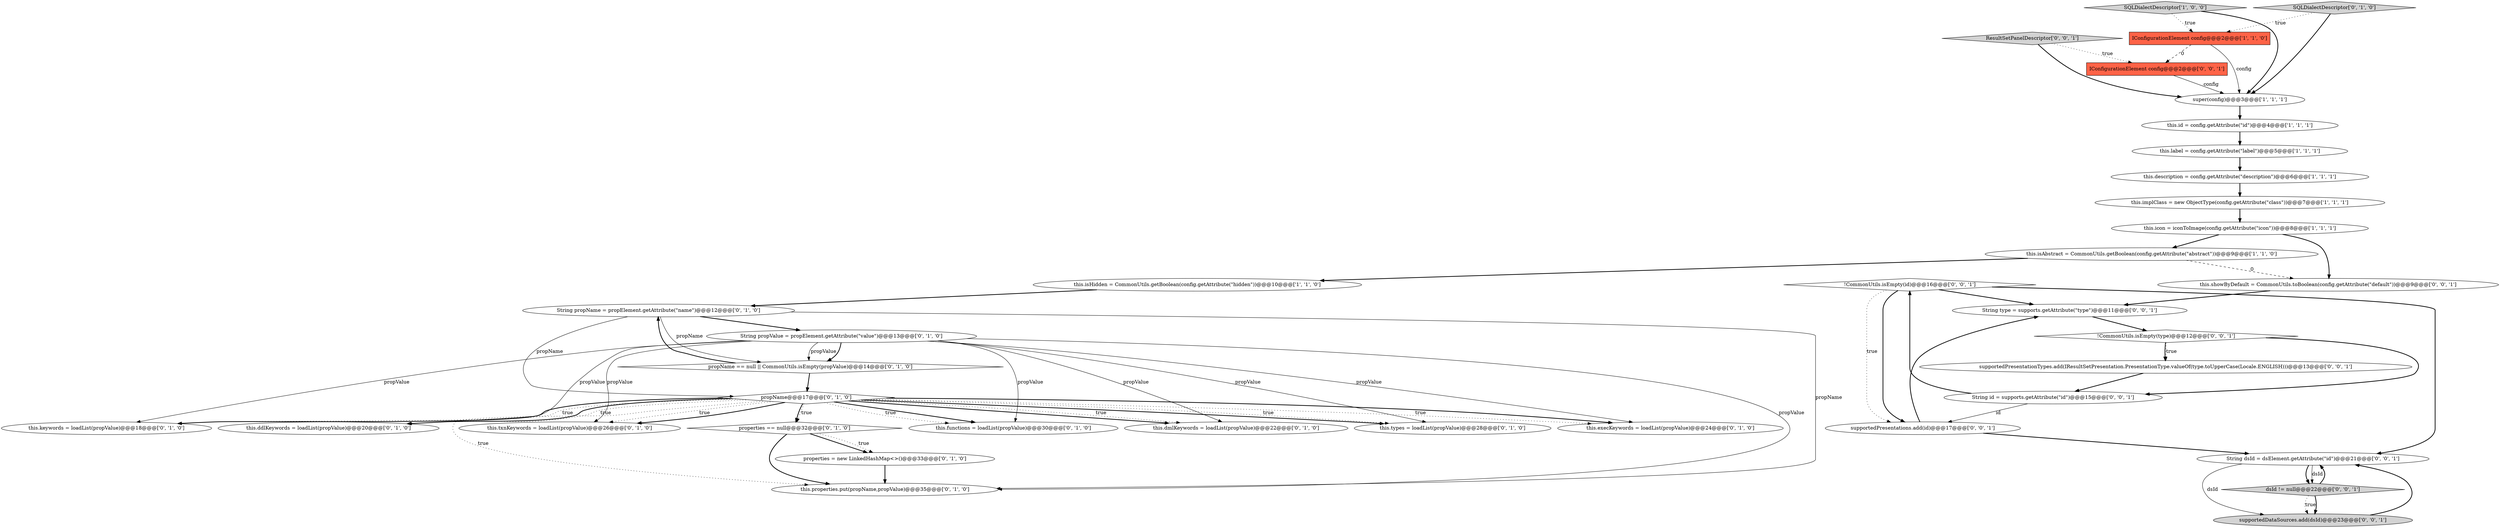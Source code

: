 digraph {
35 [style = filled, label = "String dsId = dsElement.getAttribute(\"id\")@@@21@@@['0', '0', '1']", fillcolor = white, shape = ellipse image = "AAA0AAABBB3BBB"];
15 [style = filled, label = "this.keywords = loadList(propValue)@@@18@@@['0', '1', '0']", fillcolor = white, shape = ellipse image = "AAA1AAABBB2BBB"];
18 [style = filled, label = "propName@@@17@@@['0', '1', '0']", fillcolor = white, shape = diamond image = "AAA1AAABBB2BBB"];
24 [style = filled, label = "this.properties.put(propName,propValue)@@@35@@@['0', '1', '0']", fillcolor = white, shape = ellipse image = "AAA1AAABBB2BBB"];
26 [style = filled, label = "supportedDataSources.add(dsId)@@@23@@@['0', '0', '1']", fillcolor = lightgray, shape = ellipse image = "AAA0AAABBB3BBB"];
3 [style = filled, label = "IConfigurationElement config@@@2@@@['1', '1', '0']", fillcolor = tomato, shape = box image = "AAA0AAABBB1BBB"];
8 [style = filled, label = "super(config)@@@3@@@['1', '1', '1']", fillcolor = white, shape = ellipse image = "AAA0AAABBB1BBB"];
0 [style = filled, label = "this.description = config.getAttribute(\"description\")@@@6@@@['1', '1', '1']", fillcolor = white, shape = ellipse image = "AAA0AAABBB1BBB"];
30 [style = filled, label = "ResultSetPanelDescriptor['0', '0', '1']", fillcolor = lightgray, shape = diamond image = "AAA0AAABBB3BBB"];
7 [style = filled, label = "SQLDialectDescriptor['1', '0', '0']", fillcolor = lightgray, shape = diamond image = "AAA0AAABBB1BBB"];
14 [style = filled, label = "propName == null || CommonUtils.isEmpty(propValue)@@@14@@@['0', '1', '0']", fillcolor = white, shape = diamond image = "AAA1AAABBB2BBB"];
36 [style = filled, label = "!CommonUtils.isEmpty(id)@@@16@@@['0', '0', '1']", fillcolor = white, shape = diamond image = "AAA0AAABBB3BBB"];
11 [style = filled, label = "properties = new LinkedHashMap<>()@@@33@@@['0', '1', '0']", fillcolor = white, shape = ellipse image = "AAA1AAABBB2BBB"];
16 [style = filled, label = "this.txnKeywords = loadList(propValue)@@@26@@@['0', '1', '0']", fillcolor = white, shape = ellipse image = "AAA1AAABBB2BBB"];
34 [style = filled, label = "String id = supports.getAttribute(\"id\")@@@15@@@['0', '0', '1']", fillcolor = white, shape = ellipse image = "AAA0AAABBB3BBB"];
17 [style = filled, label = "properties == null@@@32@@@['0', '1', '0']", fillcolor = white, shape = diamond image = "AAA1AAABBB2BBB"];
32 [style = filled, label = "dsId != null@@@22@@@['0', '0', '1']", fillcolor = lightgray, shape = diamond image = "AAA0AAABBB3BBB"];
4 [style = filled, label = "this.label = config.getAttribute(\"label\")@@@5@@@['1', '1', '1']", fillcolor = white, shape = ellipse image = "AAA0AAABBB1BBB"];
13 [style = filled, label = "String propValue = propElement.getAttribute(\"value\")@@@13@@@['0', '1', '0']", fillcolor = white, shape = ellipse image = "AAA1AAABBB2BBB"];
27 [style = filled, label = "String type = supports.getAttribute(\"type\")@@@11@@@['0', '0', '1']", fillcolor = white, shape = ellipse image = "AAA0AAABBB3BBB"];
33 [style = filled, label = "IConfigurationElement config@@@2@@@['0', '0', '1']", fillcolor = tomato, shape = box image = "AAA0AAABBB3BBB"];
20 [style = filled, label = "this.functions = loadList(propValue)@@@30@@@['0', '1', '0']", fillcolor = white, shape = ellipse image = "AAA1AAABBB2BBB"];
19 [style = filled, label = "this.dmlKeywords = loadList(propValue)@@@22@@@['0', '1', '0']", fillcolor = white, shape = ellipse image = "AAA1AAABBB2BBB"];
31 [style = filled, label = "!CommonUtils.isEmpty(type)@@@12@@@['0', '0', '1']", fillcolor = white, shape = diamond image = "AAA0AAABBB3BBB"];
9 [style = filled, label = "this.isAbstract = CommonUtils.getBoolean(config.getAttribute(\"abstract\"))@@@9@@@['1', '1', '0']", fillcolor = white, shape = ellipse image = "AAA0AAABBB1BBB"];
6 [style = filled, label = "this.isHidden = CommonUtils.getBoolean(config.getAttribute(\"hidden\"))@@@10@@@['1', '1', '0']", fillcolor = white, shape = ellipse image = "AAA0AAABBB1BBB"];
1 [style = filled, label = "this.icon = iconToImage(config.getAttribute(\"icon\"))@@@8@@@['1', '1', '1']", fillcolor = white, shape = ellipse image = "AAA0AAABBB1BBB"];
10 [style = filled, label = "String propName = propElement.getAttribute(\"name\")@@@12@@@['0', '1', '0']", fillcolor = white, shape = ellipse image = "AAA1AAABBB2BBB"];
12 [style = filled, label = "SQLDialectDescriptor['0', '1', '0']", fillcolor = lightgray, shape = diamond image = "AAA0AAABBB2BBB"];
2 [style = filled, label = "this.id = config.getAttribute(\"id\")@@@4@@@['1', '1', '1']", fillcolor = white, shape = ellipse image = "AAA0AAABBB1BBB"];
22 [style = filled, label = "this.types = loadList(propValue)@@@28@@@['0', '1', '0']", fillcolor = white, shape = ellipse image = "AAA1AAABBB2BBB"];
21 [style = filled, label = "this.execKeywords = loadList(propValue)@@@24@@@['0', '1', '0']", fillcolor = white, shape = ellipse image = "AAA1AAABBB2BBB"];
25 [style = filled, label = "supportedPresentations.add(id)@@@17@@@['0', '0', '1']", fillcolor = white, shape = ellipse image = "AAA0AAABBB3BBB"];
23 [style = filled, label = "this.ddlKeywords = loadList(propValue)@@@20@@@['0', '1', '0']", fillcolor = white, shape = ellipse image = "AAA1AAABBB2BBB"];
5 [style = filled, label = "this.implClass = new ObjectType(config.getAttribute(\"class\"))@@@7@@@['1', '1', '1']", fillcolor = white, shape = ellipse image = "AAA0AAABBB1BBB"];
28 [style = filled, label = "supportedPresentationTypes.add(IResultSetPresentation.PresentationType.valueOf(type.toUpperCase(Locale.ENGLISH)))@@@13@@@['0', '0', '1']", fillcolor = white, shape = ellipse image = "AAA0AAABBB3BBB"];
29 [style = filled, label = "this.showByDefault = CommonUtils.toBoolean(config.getAttribute(\"default\"))@@@9@@@['0', '0', '1']", fillcolor = white, shape = ellipse image = "AAA0AAABBB3BBB"];
29->27 [style = bold, label=""];
13->19 [style = solid, label="propValue"];
36->27 [style = bold, label=""];
7->8 [style = bold, label=""];
18->20 [style = bold, label=""];
2->4 [style = bold, label=""];
1->9 [style = bold, label=""];
18->15 [style = dotted, label="true"];
18->20 [style = dotted, label="true"];
14->18 [style = bold, label=""];
33->8 [style = solid, label="config"];
3->33 [style = dashed, label="0"];
9->29 [style = dashed, label="0"];
13->24 [style = solid, label="propValue"];
18->22 [style = bold, label=""];
30->33 [style = dotted, label="true"];
13->15 [style = solid, label="propValue"];
5->1 [style = bold, label=""];
31->28 [style = dotted, label="true"];
26->35 [style = bold, label=""];
18->23 [style = dotted, label="true"];
1->29 [style = bold, label=""];
32->26 [style = dotted, label="true"];
34->36 [style = bold, label=""];
11->24 [style = bold, label=""];
34->25 [style = solid, label="id"];
35->32 [style = bold, label=""];
9->6 [style = bold, label=""];
6->10 [style = bold, label=""];
32->26 [style = bold, label=""];
36->25 [style = dotted, label="true"];
18->16 [style = dotted, label="true"];
13->23 [style = solid, label="propValue"];
13->14 [style = solid, label="propValue"];
8->2 [style = bold, label=""];
32->35 [style = bold, label=""];
28->34 [style = bold, label=""];
18->21 [style = dotted, label="true"];
10->13 [style = bold, label=""];
18->17 [style = dotted, label="true"];
18->19 [style = bold, label=""];
17->24 [style = bold, label=""];
13->21 [style = solid, label="propValue"];
25->35 [style = bold, label=""];
18->16 [style = bold, label=""];
18->19 [style = dotted, label="true"];
18->24 [style = dotted, label="true"];
10->24 [style = solid, label="propName"];
17->11 [style = bold, label=""];
18->21 [style = bold, label=""];
12->3 [style = dotted, label="true"];
3->8 [style = solid, label="config"];
10->14 [style = solid, label="propName"];
18->17 [style = bold, label=""];
17->11 [style = dotted, label="true"];
35->26 [style = solid, label="dsId"];
10->18 [style = solid, label="propName"];
30->8 [style = bold, label=""];
0->5 [style = bold, label=""];
13->14 [style = bold, label=""];
14->10 [style = bold, label=""];
31->28 [style = bold, label=""];
25->27 [style = bold, label=""];
35->32 [style = solid, label="dsId"];
13->16 [style = solid, label="propValue"];
12->8 [style = bold, label=""];
13->22 [style = solid, label="propValue"];
31->34 [style = bold, label=""];
27->31 [style = bold, label=""];
36->35 [style = bold, label=""];
18->22 [style = dotted, label="true"];
4->0 [style = bold, label=""];
7->3 [style = dotted, label="true"];
18->23 [style = bold, label=""];
36->25 [style = bold, label=""];
13->20 [style = solid, label="propValue"];
18->15 [style = bold, label=""];
}

